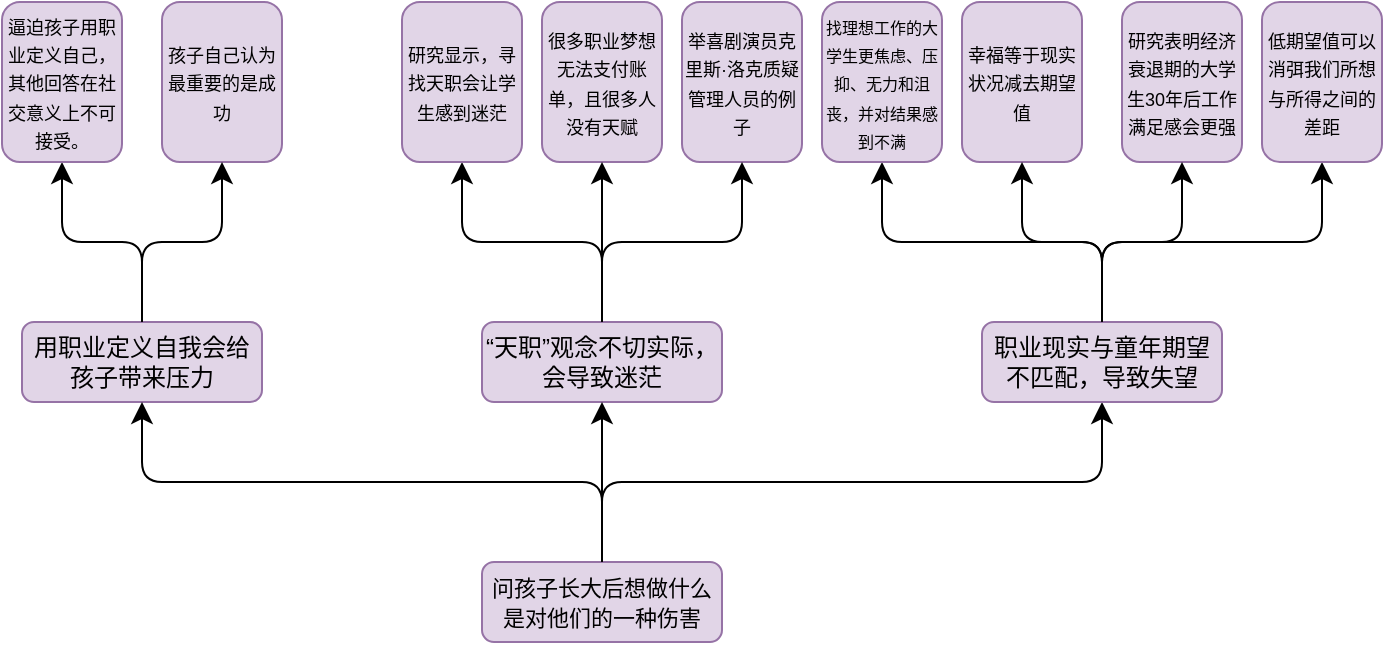 <mxfile version="27.0.4">
  <diagram name="第 1 页" id="OwvGohfaJlxwBDNwgIQ_">
    <mxGraphModel dx="471" dy="276" grid="1" gridSize="10" guides="1" tooltips="1" connect="1" arrows="1" fold="1" page="1" pageScale="1" pageWidth="827" pageHeight="1169" math="0" shadow="0">
      <root>
        <mxCell id="0" />
        <mxCell id="1" parent="0" />
        <mxCell id="M4bPliLhydnBzfTQVTMA-1" value="&lt;font style=&quot;font-size: 11px;&quot;&gt;问孩子长大后想做什么是对他们的一种伤害&lt;/font&gt;" style="rounded=1;whiteSpace=wrap;html=1;fillColor=#e1d5e7;strokeColor=#9673a6;" vertex="1" parent="1">
          <mxGeometry x="310" y="520" width="120" height="40" as="geometry" />
        </mxCell>
        <mxCell id="M4bPliLhydnBzfTQVTMA-4" value="" style="edgeStyle=elbowEdgeStyle;elbow=vertical;endArrow=classic;html=1;curved=0;rounded=1;endSize=8;startSize=8;exitX=0.5;exitY=0;exitDx=0;exitDy=0;entryX=0.5;entryY=1;entryDx=0;entryDy=0;" edge="1" parent="1" source="M4bPliLhydnBzfTQVTMA-1" target="M4bPliLhydnBzfTQVTMA-6">
          <mxGeometry width="50" height="50" relative="1" as="geometry">
            <mxPoint x="390" y="510" as="sourcePoint" />
            <mxPoint x="520" y="480" as="targetPoint" />
          </mxGeometry>
        </mxCell>
        <mxCell id="M4bPliLhydnBzfTQVTMA-5" value="“天职”观念不切实际，会导致迷茫" style="rounded=1;whiteSpace=wrap;html=1;fillColor=#e1d5e7;strokeColor=#9673a6;" vertex="1" parent="1">
          <mxGeometry x="310" y="400" width="120" height="40" as="geometry" />
        </mxCell>
        <mxCell id="M4bPliLhydnBzfTQVTMA-6" value="职业现实与童年期望不匹配，导致失望" style="rounded=1;whiteSpace=wrap;html=1;fillColor=#e1d5e7;strokeColor=#9673a6;" vertex="1" parent="1">
          <mxGeometry x="560" y="400" width="120" height="40" as="geometry" />
        </mxCell>
        <mxCell id="M4bPliLhydnBzfTQVTMA-7" value="用职业定义自我会给孩子带来压力" style="rounded=1;whiteSpace=wrap;html=1;fillColor=#e1d5e7;strokeColor=#9673a6;" vertex="1" parent="1">
          <mxGeometry x="80" y="400" width="120" height="40" as="geometry" />
        </mxCell>
        <mxCell id="M4bPliLhydnBzfTQVTMA-8" value="" style="edgeStyle=elbowEdgeStyle;elbow=vertical;endArrow=classic;html=1;curved=0;rounded=1;endSize=8;startSize=8;exitX=0.5;exitY=0;exitDx=0;exitDy=0;entryX=0.5;entryY=1;entryDx=0;entryDy=0;" edge="1" parent="1" source="M4bPliLhydnBzfTQVTMA-1" target="M4bPliLhydnBzfTQVTMA-7">
          <mxGeometry width="50" height="50" relative="1" as="geometry">
            <mxPoint x="310" y="510" as="sourcePoint" />
            <mxPoint x="470" y="430" as="targetPoint" />
          </mxGeometry>
        </mxCell>
        <mxCell id="M4bPliLhydnBzfTQVTMA-9" value="" style="edgeStyle=elbowEdgeStyle;elbow=vertical;endArrow=classic;html=1;curved=0;rounded=1;endSize=8;startSize=8;exitX=0.5;exitY=0;exitDx=0;exitDy=0;entryX=0.5;entryY=1;entryDx=0;entryDy=0;" edge="1" parent="1" source="M4bPliLhydnBzfTQVTMA-1" target="M4bPliLhydnBzfTQVTMA-5">
          <mxGeometry width="50" height="50" relative="1" as="geometry">
            <mxPoint x="390" y="530" as="sourcePoint" />
            <mxPoint x="230" y="450" as="targetPoint" />
          </mxGeometry>
        </mxCell>
        <mxCell id="M4bPliLhydnBzfTQVTMA-10" value="" style="edgeStyle=elbowEdgeStyle;elbow=vertical;endArrow=classic;html=1;curved=0;rounded=1;endSize=8;startSize=8;exitX=0.5;exitY=0;exitDx=0;exitDy=0;entryX=0.5;entryY=1;entryDx=0;entryDy=0;" edge="1" parent="1" source="M4bPliLhydnBzfTQVTMA-7" target="M4bPliLhydnBzfTQVTMA-11">
          <mxGeometry width="50" height="50" relative="1" as="geometry">
            <mxPoint x="200" y="370" as="sourcePoint" />
            <mxPoint x="120" y="320" as="targetPoint" />
          </mxGeometry>
        </mxCell>
        <mxCell id="M4bPliLhydnBzfTQVTMA-11" value="&lt;font style=&quot;font-size: 9px;&quot;&gt;逼迫孩子用职业定义自己，其他回答在社交意义上不可接受。&lt;/font&gt;" style="rounded=1;whiteSpace=wrap;html=1;fillColor=#e1d5e7;strokeColor=#9673a6;" vertex="1" parent="1">
          <mxGeometry x="70" y="240" width="60" height="80" as="geometry" />
        </mxCell>
        <mxCell id="M4bPliLhydnBzfTQVTMA-12" value="&lt;font style=&quot;font-size: 9px;&quot;&gt;孩子自己认为最重要的是成功&lt;/font&gt;" style="rounded=1;whiteSpace=wrap;html=1;fillColor=#e1d5e7;strokeColor=#9673a6;" vertex="1" parent="1">
          <mxGeometry x="150" y="240" width="60" height="80" as="geometry" />
        </mxCell>
        <mxCell id="M4bPliLhydnBzfTQVTMA-14" value="" style="edgeStyle=elbowEdgeStyle;elbow=vertical;endArrow=classic;html=1;curved=0;rounded=1;endSize=8;startSize=8;exitX=0.5;exitY=0;exitDx=0;exitDy=0;entryX=0.5;entryY=1;entryDx=0;entryDy=0;" edge="1" parent="1" source="M4bPliLhydnBzfTQVTMA-7" target="M4bPliLhydnBzfTQVTMA-12">
          <mxGeometry width="50" height="50" relative="1" as="geometry">
            <mxPoint x="230" y="410" as="sourcePoint" />
            <mxPoint x="160" y="330" as="targetPoint" />
          </mxGeometry>
        </mxCell>
        <mxCell id="M4bPliLhydnBzfTQVTMA-15" value="" style="edgeStyle=elbowEdgeStyle;elbow=vertical;endArrow=classic;html=1;curved=0;rounded=1;endSize=8;startSize=8;exitX=0.5;exitY=0;exitDx=0;exitDy=0;entryX=0.5;entryY=1;entryDx=0;entryDy=0;" edge="1" parent="1" target="M4bPliLhydnBzfTQVTMA-16" source="M4bPliLhydnBzfTQVTMA-5">
          <mxGeometry width="50" height="50" relative="1" as="geometry">
            <mxPoint x="380" y="400" as="sourcePoint" />
            <mxPoint x="360" y="320" as="targetPoint" />
          </mxGeometry>
        </mxCell>
        <mxCell id="M4bPliLhydnBzfTQVTMA-16" value="&lt;font style=&quot;font-size: 9px;&quot;&gt;研究显示，寻找天职会让学生感到迷茫&lt;/font&gt;" style="rounded=1;whiteSpace=wrap;html=1;fillColor=#e1d5e7;strokeColor=#9673a6;" vertex="1" parent="1">
          <mxGeometry x="270" y="240" width="60" height="80" as="geometry" />
        </mxCell>
        <mxCell id="M4bPliLhydnBzfTQVTMA-17" value="&lt;font style=&quot;font-size: 9px;&quot;&gt;举喜剧演员克里斯·洛克质疑管理人员的例子&lt;/font&gt;" style="rounded=1;whiteSpace=wrap;html=1;fillColor=#e1d5e7;strokeColor=#9673a6;" vertex="1" parent="1">
          <mxGeometry x="410" y="240" width="60" height="80" as="geometry" />
        </mxCell>
        <mxCell id="M4bPliLhydnBzfTQVTMA-18" value="" style="edgeStyle=elbowEdgeStyle;elbow=vertical;endArrow=classic;html=1;curved=0;rounded=1;endSize=8;startSize=8;exitX=0.5;exitY=0;exitDx=0;exitDy=0;entryX=0.5;entryY=1;entryDx=0;entryDy=0;" edge="1" parent="1" target="M4bPliLhydnBzfTQVTMA-17" source="M4bPliLhydnBzfTQVTMA-5">
          <mxGeometry width="50" height="50" relative="1" as="geometry">
            <mxPoint x="380" y="400" as="sourcePoint" />
            <mxPoint x="400" y="330" as="targetPoint" />
          </mxGeometry>
        </mxCell>
        <mxCell id="M4bPliLhydnBzfTQVTMA-19" value="&lt;font style=&quot;font-size: 9px;&quot;&gt;很多职业梦想无法支付账单，且很多人没有天赋&lt;/font&gt;" style="rounded=1;whiteSpace=wrap;html=1;fillColor=#e1d5e7;strokeColor=#9673a6;" vertex="1" parent="1">
          <mxGeometry x="340" y="240" width="60" height="80" as="geometry" />
        </mxCell>
        <mxCell id="M4bPliLhydnBzfTQVTMA-20" value="" style="edgeStyle=elbowEdgeStyle;elbow=vertical;endArrow=classic;html=1;curved=0;rounded=1;endSize=8;startSize=8;exitX=0.5;exitY=0;exitDx=0;exitDy=0;entryX=0.5;entryY=1;entryDx=0;entryDy=0;" edge="1" parent="1" source="M4bPliLhydnBzfTQVTMA-5" target="M4bPliLhydnBzfTQVTMA-19">
          <mxGeometry width="50" height="50" relative="1" as="geometry">
            <mxPoint x="390" y="410" as="sourcePoint" />
            <mxPoint x="500" y="330" as="targetPoint" />
          </mxGeometry>
        </mxCell>
        <mxCell id="M4bPliLhydnBzfTQVTMA-21" value="" style="edgeStyle=elbowEdgeStyle;elbow=vertical;endArrow=classic;html=1;curved=0;rounded=1;endSize=8;startSize=8;exitX=0.5;exitY=0;exitDx=0;exitDy=0;entryX=0.5;entryY=1;entryDx=0;entryDy=0;" edge="1" parent="1" target="M4bPliLhydnBzfTQVTMA-22">
          <mxGeometry width="50" height="50" relative="1" as="geometry">
            <mxPoint x="620" y="400" as="sourcePoint" />
            <mxPoint x="600" y="320" as="targetPoint" />
          </mxGeometry>
        </mxCell>
        <mxCell id="M4bPliLhydnBzfTQVTMA-22" value="&lt;font style=&quot;font-size: 8px;&quot;&gt;找理想工作的大学生更焦虑、压抑、无力和沮丧，并对结果感到不满&lt;/font&gt;" style="rounded=1;whiteSpace=wrap;html=1;fillColor=#e1d5e7;strokeColor=#9673a6;" vertex="1" parent="1">
          <mxGeometry x="480" y="240" width="60" height="80" as="geometry" />
        </mxCell>
        <mxCell id="M4bPliLhydnBzfTQVTMA-23" value="&lt;font style=&quot;font-size: 9px;&quot;&gt;研究表明经济衰退期的大学生30年后工作满足感会更强&lt;/font&gt;" style="rounded=1;whiteSpace=wrap;html=1;fillColor=#e1d5e7;strokeColor=#9673a6;" vertex="1" parent="1">
          <mxGeometry x="630" y="240" width="60" height="80" as="geometry" />
        </mxCell>
        <mxCell id="M4bPliLhydnBzfTQVTMA-24" value="" style="edgeStyle=elbowEdgeStyle;elbow=vertical;endArrow=classic;html=1;curved=0;rounded=1;endSize=8;startSize=8;exitX=0.5;exitY=0;exitDx=0;exitDy=0;entryX=0.5;entryY=1;entryDx=0;entryDy=0;" edge="1" parent="1" target="M4bPliLhydnBzfTQVTMA-23">
          <mxGeometry width="50" height="50" relative="1" as="geometry">
            <mxPoint x="620" y="400" as="sourcePoint" />
            <mxPoint x="640" y="330" as="targetPoint" />
          </mxGeometry>
        </mxCell>
        <mxCell id="M4bPliLhydnBzfTQVTMA-25" value="&lt;font style=&quot;font-size: 9px;&quot;&gt;幸福等于现实状况减去期望值&lt;/font&gt;" style="rounded=1;whiteSpace=wrap;html=1;fillColor=#e1d5e7;strokeColor=#9673a6;" vertex="1" parent="1">
          <mxGeometry x="550" y="240" width="60" height="80" as="geometry" />
        </mxCell>
        <mxCell id="M4bPliLhydnBzfTQVTMA-26" value="" style="edgeStyle=elbowEdgeStyle;elbow=vertical;endArrow=classic;html=1;curved=0;rounded=1;endSize=8;startSize=8;exitX=0.5;exitY=0;exitDx=0;exitDy=0;entryX=0.5;entryY=1;entryDx=0;entryDy=0;" edge="1" parent="1" target="M4bPliLhydnBzfTQVTMA-25" source="M4bPliLhydnBzfTQVTMA-6">
          <mxGeometry width="50" height="50" relative="1" as="geometry">
            <mxPoint x="620" y="400" as="sourcePoint" />
            <mxPoint x="740" y="330" as="targetPoint" />
          </mxGeometry>
        </mxCell>
        <mxCell id="M4bPliLhydnBzfTQVTMA-27" value="" style="edgeStyle=elbowEdgeStyle;elbow=vertical;endArrow=classic;html=1;curved=0;rounded=1;endSize=8;startSize=8;exitX=0.5;exitY=0;exitDx=0;exitDy=0;entryX=0.5;entryY=1;entryDx=0;entryDy=0;" edge="1" parent="1" source="M4bPliLhydnBzfTQVTMA-6" target="M4bPliLhydnBzfTQVTMA-28">
          <mxGeometry width="50" height="50" relative="1" as="geometry">
            <mxPoint x="630" y="410" as="sourcePoint" />
            <mxPoint x="750" y="320" as="targetPoint" />
          </mxGeometry>
        </mxCell>
        <mxCell id="M4bPliLhydnBzfTQVTMA-28" value="&lt;font style=&quot;font-size: 9px;&quot;&gt;低期望值可以消弭我们所想与所得之间的差距&lt;/font&gt;" style="rounded=1;whiteSpace=wrap;html=1;fillColor=#e1d5e7;strokeColor=#9673a6;" vertex="1" parent="1">
          <mxGeometry x="700" y="240" width="60" height="80" as="geometry" />
        </mxCell>
      </root>
    </mxGraphModel>
  </diagram>
</mxfile>

